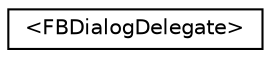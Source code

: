 digraph G
{
  edge [fontname="Helvetica",fontsize="10",labelfontname="Helvetica",labelfontsize="10"];
  node [fontname="Helvetica",fontsize="10",shape=record];
  rankdir="LR";
  Node1 [label="\<FBDialogDelegate\>",height=0.2,width=0.4,color="black", fillcolor="white", style="filled",URL="$protocol_f_b_dialog_delegate-p.html"];
}
